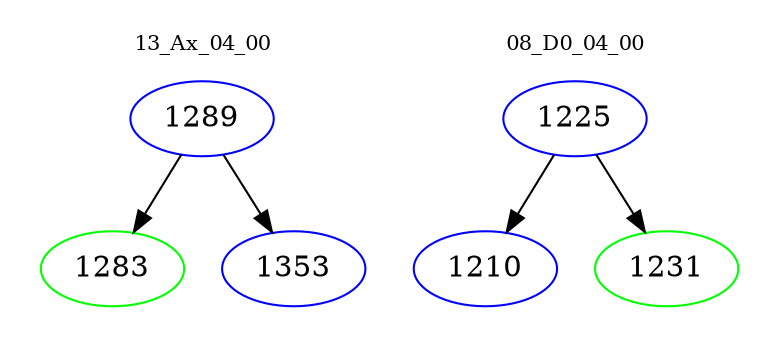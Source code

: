 digraph{
subgraph cluster_0 {
color = white
label = "13_Ax_04_00";
fontsize=10;
T0_1289 [label="1289", color="blue"]
T0_1289 -> T0_1283 [color="black"]
T0_1283 [label="1283", color="green"]
T0_1289 -> T0_1353 [color="black"]
T0_1353 [label="1353", color="blue"]
}
subgraph cluster_1 {
color = white
label = "08_D0_04_00";
fontsize=10;
T1_1225 [label="1225", color="blue"]
T1_1225 -> T1_1210 [color="black"]
T1_1210 [label="1210", color="blue"]
T1_1225 -> T1_1231 [color="black"]
T1_1231 [label="1231", color="green"]
}
}
